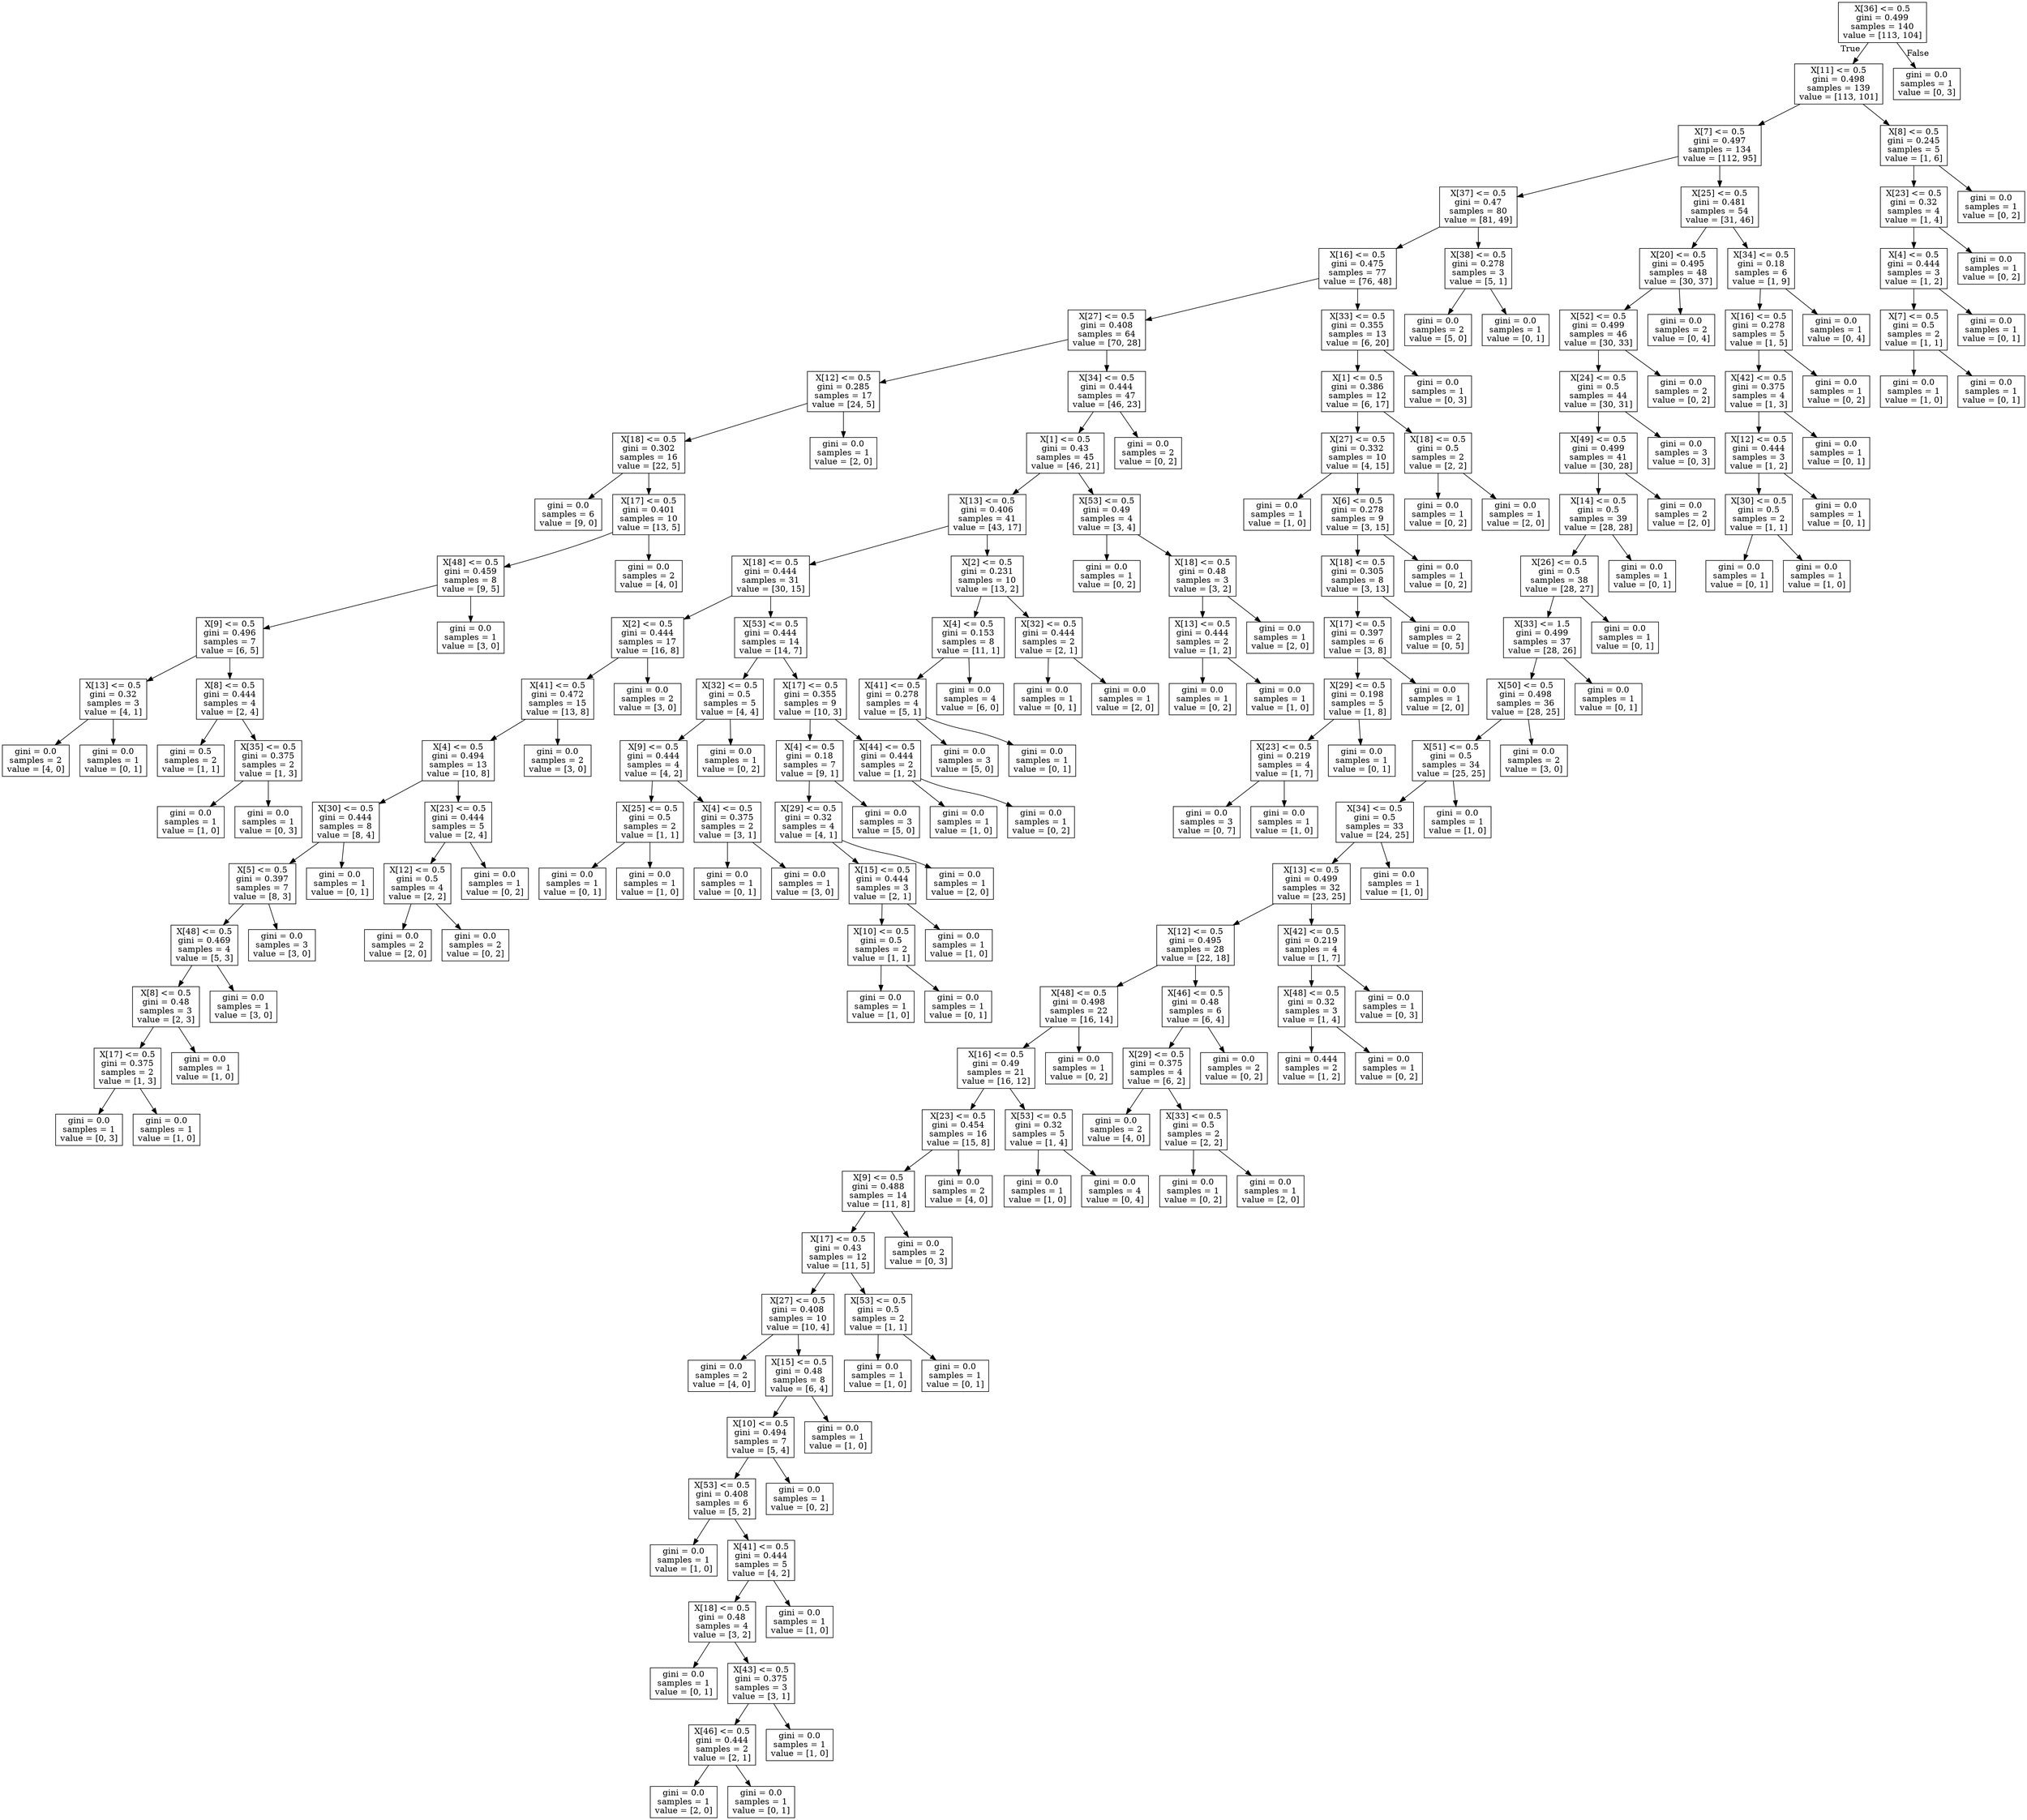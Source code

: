 digraph Tree {
node [shape=box] ;
0 [label="X[36] <= 0.5\ngini = 0.499\nsamples = 140\nvalue = [113, 104]"] ;
1 [label="X[11] <= 0.5\ngini = 0.498\nsamples = 139\nvalue = [113, 101]"] ;
0 -> 1 [labeldistance=2.5, labelangle=45, headlabel="True"] ;
2 [label="X[7] <= 0.5\ngini = 0.497\nsamples = 134\nvalue = [112, 95]"] ;
1 -> 2 ;
3 [label="X[37] <= 0.5\ngini = 0.47\nsamples = 80\nvalue = [81, 49]"] ;
2 -> 3 ;
4 [label="X[16] <= 0.5\ngini = 0.475\nsamples = 77\nvalue = [76, 48]"] ;
3 -> 4 ;
5 [label="X[27] <= 0.5\ngini = 0.408\nsamples = 64\nvalue = [70, 28]"] ;
4 -> 5 ;
6 [label="X[12] <= 0.5\ngini = 0.285\nsamples = 17\nvalue = [24, 5]"] ;
5 -> 6 ;
7 [label="X[18] <= 0.5\ngini = 0.302\nsamples = 16\nvalue = [22, 5]"] ;
6 -> 7 ;
8 [label="gini = 0.0\nsamples = 6\nvalue = [9, 0]"] ;
7 -> 8 ;
9 [label="X[17] <= 0.5\ngini = 0.401\nsamples = 10\nvalue = [13, 5]"] ;
7 -> 9 ;
10 [label="X[48] <= 0.5\ngini = 0.459\nsamples = 8\nvalue = [9, 5]"] ;
9 -> 10 ;
11 [label="X[9] <= 0.5\ngini = 0.496\nsamples = 7\nvalue = [6, 5]"] ;
10 -> 11 ;
12 [label="X[13] <= 0.5\ngini = 0.32\nsamples = 3\nvalue = [4, 1]"] ;
11 -> 12 ;
13 [label="gini = 0.0\nsamples = 2\nvalue = [4, 0]"] ;
12 -> 13 ;
14 [label="gini = 0.0\nsamples = 1\nvalue = [0, 1]"] ;
12 -> 14 ;
15 [label="X[8] <= 0.5\ngini = 0.444\nsamples = 4\nvalue = [2, 4]"] ;
11 -> 15 ;
16 [label="gini = 0.5\nsamples = 2\nvalue = [1, 1]"] ;
15 -> 16 ;
17 [label="X[35] <= 0.5\ngini = 0.375\nsamples = 2\nvalue = [1, 3]"] ;
15 -> 17 ;
18 [label="gini = 0.0\nsamples = 1\nvalue = [1, 0]"] ;
17 -> 18 ;
19 [label="gini = 0.0\nsamples = 1\nvalue = [0, 3]"] ;
17 -> 19 ;
20 [label="gini = 0.0\nsamples = 1\nvalue = [3, 0]"] ;
10 -> 20 ;
21 [label="gini = 0.0\nsamples = 2\nvalue = [4, 0]"] ;
9 -> 21 ;
22 [label="gini = 0.0\nsamples = 1\nvalue = [2, 0]"] ;
6 -> 22 ;
23 [label="X[34] <= 0.5\ngini = 0.444\nsamples = 47\nvalue = [46, 23]"] ;
5 -> 23 ;
24 [label="X[1] <= 0.5\ngini = 0.43\nsamples = 45\nvalue = [46, 21]"] ;
23 -> 24 ;
25 [label="X[13] <= 0.5\ngini = 0.406\nsamples = 41\nvalue = [43, 17]"] ;
24 -> 25 ;
26 [label="X[18] <= 0.5\ngini = 0.444\nsamples = 31\nvalue = [30, 15]"] ;
25 -> 26 ;
27 [label="X[2] <= 0.5\ngini = 0.444\nsamples = 17\nvalue = [16, 8]"] ;
26 -> 27 ;
28 [label="X[41] <= 0.5\ngini = 0.472\nsamples = 15\nvalue = [13, 8]"] ;
27 -> 28 ;
29 [label="X[4] <= 0.5\ngini = 0.494\nsamples = 13\nvalue = [10, 8]"] ;
28 -> 29 ;
30 [label="X[30] <= 0.5\ngini = 0.444\nsamples = 8\nvalue = [8, 4]"] ;
29 -> 30 ;
31 [label="X[5] <= 0.5\ngini = 0.397\nsamples = 7\nvalue = [8, 3]"] ;
30 -> 31 ;
32 [label="X[48] <= 0.5\ngini = 0.469\nsamples = 4\nvalue = [5, 3]"] ;
31 -> 32 ;
33 [label="X[8] <= 0.5\ngini = 0.48\nsamples = 3\nvalue = [2, 3]"] ;
32 -> 33 ;
34 [label="X[17] <= 0.5\ngini = 0.375\nsamples = 2\nvalue = [1, 3]"] ;
33 -> 34 ;
35 [label="gini = 0.0\nsamples = 1\nvalue = [0, 3]"] ;
34 -> 35 ;
36 [label="gini = 0.0\nsamples = 1\nvalue = [1, 0]"] ;
34 -> 36 ;
37 [label="gini = 0.0\nsamples = 1\nvalue = [1, 0]"] ;
33 -> 37 ;
38 [label="gini = 0.0\nsamples = 1\nvalue = [3, 0]"] ;
32 -> 38 ;
39 [label="gini = 0.0\nsamples = 3\nvalue = [3, 0]"] ;
31 -> 39 ;
40 [label="gini = 0.0\nsamples = 1\nvalue = [0, 1]"] ;
30 -> 40 ;
41 [label="X[23] <= 0.5\ngini = 0.444\nsamples = 5\nvalue = [2, 4]"] ;
29 -> 41 ;
42 [label="X[12] <= 0.5\ngini = 0.5\nsamples = 4\nvalue = [2, 2]"] ;
41 -> 42 ;
43 [label="gini = 0.0\nsamples = 2\nvalue = [2, 0]"] ;
42 -> 43 ;
44 [label="gini = 0.0\nsamples = 2\nvalue = [0, 2]"] ;
42 -> 44 ;
45 [label="gini = 0.0\nsamples = 1\nvalue = [0, 2]"] ;
41 -> 45 ;
46 [label="gini = 0.0\nsamples = 2\nvalue = [3, 0]"] ;
28 -> 46 ;
47 [label="gini = 0.0\nsamples = 2\nvalue = [3, 0]"] ;
27 -> 47 ;
48 [label="X[53] <= 0.5\ngini = 0.444\nsamples = 14\nvalue = [14, 7]"] ;
26 -> 48 ;
49 [label="X[32] <= 0.5\ngini = 0.5\nsamples = 5\nvalue = [4, 4]"] ;
48 -> 49 ;
50 [label="X[9] <= 0.5\ngini = 0.444\nsamples = 4\nvalue = [4, 2]"] ;
49 -> 50 ;
51 [label="X[25] <= 0.5\ngini = 0.5\nsamples = 2\nvalue = [1, 1]"] ;
50 -> 51 ;
52 [label="gini = 0.0\nsamples = 1\nvalue = [0, 1]"] ;
51 -> 52 ;
53 [label="gini = 0.0\nsamples = 1\nvalue = [1, 0]"] ;
51 -> 53 ;
54 [label="X[4] <= 0.5\ngini = 0.375\nsamples = 2\nvalue = [3, 1]"] ;
50 -> 54 ;
55 [label="gini = 0.0\nsamples = 1\nvalue = [0, 1]"] ;
54 -> 55 ;
56 [label="gini = 0.0\nsamples = 1\nvalue = [3, 0]"] ;
54 -> 56 ;
57 [label="gini = 0.0\nsamples = 1\nvalue = [0, 2]"] ;
49 -> 57 ;
58 [label="X[17] <= 0.5\ngini = 0.355\nsamples = 9\nvalue = [10, 3]"] ;
48 -> 58 ;
59 [label="X[4] <= 0.5\ngini = 0.18\nsamples = 7\nvalue = [9, 1]"] ;
58 -> 59 ;
60 [label="X[29] <= 0.5\ngini = 0.32\nsamples = 4\nvalue = [4, 1]"] ;
59 -> 60 ;
61 [label="X[15] <= 0.5\ngini = 0.444\nsamples = 3\nvalue = [2, 1]"] ;
60 -> 61 ;
62 [label="X[10] <= 0.5\ngini = 0.5\nsamples = 2\nvalue = [1, 1]"] ;
61 -> 62 ;
63 [label="gini = 0.0\nsamples = 1\nvalue = [1, 0]"] ;
62 -> 63 ;
64 [label="gini = 0.0\nsamples = 1\nvalue = [0, 1]"] ;
62 -> 64 ;
65 [label="gini = 0.0\nsamples = 1\nvalue = [1, 0]"] ;
61 -> 65 ;
66 [label="gini = 0.0\nsamples = 1\nvalue = [2, 0]"] ;
60 -> 66 ;
67 [label="gini = 0.0\nsamples = 3\nvalue = [5, 0]"] ;
59 -> 67 ;
68 [label="X[44] <= 0.5\ngini = 0.444\nsamples = 2\nvalue = [1, 2]"] ;
58 -> 68 ;
69 [label="gini = 0.0\nsamples = 1\nvalue = [1, 0]"] ;
68 -> 69 ;
70 [label="gini = 0.0\nsamples = 1\nvalue = [0, 2]"] ;
68 -> 70 ;
71 [label="X[2] <= 0.5\ngini = 0.231\nsamples = 10\nvalue = [13, 2]"] ;
25 -> 71 ;
72 [label="X[4] <= 0.5\ngini = 0.153\nsamples = 8\nvalue = [11, 1]"] ;
71 -> 72 ;
73 [label="X[41] <= 0.5\ngini = 0.278\nsamples = 4\nvalue = [5, 1]"] ;
72 -> 73 ;
74 [label="gini = 0.0\nsamples = 3\nvalue = [5, 0]"] ;
73 -> 74 ;
75 [label="gini = 0.0\nsamples = 1\nvalue = [0, 1]"] ;
73 -> 75 ;
76 [label="gini = 0.0\nsamples = 4\nvalue = [6, 0]"] ;
72 -> 76 ;
77 [label="X[32] <= 0.5\ngini = 0.444\nsamples = 2\nvalue = [2, 1]"] ;
71 -> 77 ;
78 [label="gini = 0.0\nsamples = 1\nvalue = [0, 1]"] ;
77 -> 78 ;
79 [label="gini = 0.0\nsamples = 1\nvalue = [2, 0]"] ;
77 -> 79 ;
80 [label="X[53] <= 0.5\ngini = 0.49\nsamples = 4\nvalue = [3, 4]"] ;
24 -> 80 ;
81 [label="gini = 0.0\nsamples = 1\nvalue = [0, 2]"] ;
80 -> 81 ;
82 [label="X[18] <= 0.5\ngini = 0.48\nsamples = 3\nvalue = [3, 2]"] ;
80 -> 82 ;
83 [label="X[13] <= 0.5\ngini = 0.444\nsamples = 2\nvalue = [1, 2]"] ;
82 -> 83 ;
84 [label="gini = 0.0\nsamples = 1\nvalue = [0, 2]"] ;
83 -> 84 ;
85 [label="gini = 0.0\nsamples = 1\nvalue = [1, 0]"] ;
83 -> 85 ;
86 [label="gini = 0.0\nsamples = 1\nvalue = [2, 0]"] ;
82 -> 86 ;
87 [label="gini = 0.0\nsamples = 2\nvalue = [0, 2]"] ;
23 -> 87 ;
88 [label="X[33] <= 0.5\ngini = 0.355\nsamples = 13\nvalue = [6, 20]"] ;
4 -> 88 ;
89 [label="X[1] <= 0.5\ngini = 0.386\nsamples = 12\nvalue = [6, 17]"] ;
88 -> 89 ;
90 [label="X[27] <= 0.5\ngini = 0.332\nsamples = 10\nvalue = [4, 15]"] ;
89 -> 90 ;
91 [label="gini = 0.0\nsamples = 1\nvalue = [1, 0]"] ;
90 -> 91 ;
92 [label="X[6] <= 0.5\ngini = 0.278\nsamples = 9\nvalue = [3, 15]"] ;
90 -> 92 ;
93 [label="X[18] <= 0.5\ngini = 0.305\nsamples = 8\nvalue = [3, 13]"] ;
92 -> 93 ;
94 [label="X[17] <= 0.5\ngini = 0.397\nsamples = 6\nvalue = [3, 8]"] ;
93 -> 94 ;
95 [label="X[29] <= 0.5\ngini = 0.198\nsamples = 5\nvalue = [1, 8]"] ;
94 -> 95 ;
96 [label="X[23] <= 0.5\ngini = 0.219\nsamples = 4\nvalue = [1, 7]"] ;
95 -> 96 ;
97 [label="gini = 0.0\nsamples = 3\nvalue = [0, 7]"] ;
96 -> 97 ;
98 [label="gini = 0.0\nsamples = 1\nvalue = [1, 0]"] ;
96 -> 98 ;
99 [label="gini = 0.0\nsamples = 1\nvalue = [0, 1]"] ;
95 -> 99 ;
100 [label="gini = 0.0\nsamples = 1\nvalue = [2, 0]"] ;
94 -> 100 ;
101 [label="gini = 0.0\nsamples = 2\nvalue = [0, 5]"] ;
93 -> 101 ;
102 [label="gini = 0.0\nsamples = 1\nvalue = [0, 2]"] ;
92 -> 102 ;
103 [label="X[18] <= 0.5\ngini = 0.5\nsamples = 2\nvalue = [2, 2]"] ;
89 -> 103 ;
104 [label="gini = 0.0\nsamples = 1\nvalue = [0, 2]"] ;
103 -> 104 ;
105 [label="gini = 0.0\nsamples = 1\nvalue = [2, 0]"] ;
103 -> 105 ;
106 [label="gini = 0.0\nsamples = 1\nvalue = [0, 3]"] ;
88 -> 106 ;
107 [label="X[38] <= 0.5\ngini = 0.278\nsamples = 3\nvalue = [5, 1]"] ;
3 -> 107 ;
108 [label="gini = 0.0\nsamples = 2\nvalue = [5, 0]"] ;
107 -> 108 ;
109 [label="gini = 0.0\nsamples = 1\nvalue = [0, 1]"] ;
107 -> 109 ;
110 [label="X[25] <= 0.5\ngini = 0.481\nsamples = 54\nvalue = [31, 46]"] ;
2 -> 110 ;
111 [label="X[20] <= 0.5\ngini = 0.495\nsamples = 48\nvalue = [30, 37]"] ;
110 -> 111 ;
112 [label="X[52] <= 0.5\ngini = 0.499\nsamples = 46\nvalue = [30, 33]"] ;
111 -> 112 ;
113 [label="X[24] <= 0.5\ngini = 0.5\nsamples = 44\nvalue = [30, 31]"] ;
112 -> 113 ;
114 [label="X[49] <= 0.5\ngini = 0.499\nsamples = 41\nvalue = [30, 28]"] ;
113 -> 114 ;
115 [label="X[14] <= 0.5\ngini = 0.5\nsamples = 39\nvalue = [28, 28]"] ;
114 -> 115 ;
116 [label="X[26] <= 0.5\ngini = 0.5\nsamples = 38\nvalue = [28, 27]"] ;
115 -> 116 ;
117 [label="X[33] <= 1.5\ngini = 0.499\nsamples = 37\nvalue = [28, 26]"] ;
116 -> 117 ;
118 [label="X[50] <= 0.5\ngini = 0.498\nsamples = 36\nvalue = [28, 25]"] ;
117 -> 118 ;
119 [label="X[51] <= 0.5\ngini = 0.5\nsamples = 34\nvalue = [25, 25]"] ;
118 -> 119 ;
120 [label="X[34] <= 0.5\ngini = 0.5\nsamples = 33\nvalue = [24, 25]"] ;
119 -> 120 ;
121 [label="X[13] <= 0.5\ngini = 0.499\nsamples = 32\nvalue = [23, 25]"] ;
120 -> 121 ;
122 [label="X[12] <= 0.5\ngini = 0.495\nsamples = 28\nvalue = [22, 18]"] ;
121 -> 122 ;
123 [label="X[48] <= 0.5\ngini = 0.498\nsamples = 22\nvalue = [16, 14]"] ;
122 -> 123 ;
124 [label="X[16] <= 0.5\ngini = 0.49\nsamples = 21\nvalue = [16, 12]"] ;
123 -> 124 ;
125 [label="X[23] <= 0.5\ngini = 0.454\nsamples = 16\nvalue = [15, 8]"] ;
124 -> 125 ;
126 [label="X[9] <= 0.5\ngini = 0.488\nsamples = 14\nvalue = [11, 8]"] ;
125 -> 126 ;
127 [label="X[17] <= 0.5\ngini = 0.43\nsamples = 12\nvalue = [11, 5]"] ;
126 -> 127 ;
128 [label="X[27] <= 0.5\ngini = 0.408\nsamples = 10\nvalue = [10, 4]"] ;
127 -> 128 ;
129 [label="gini = 0.0\nsamples = 2\nvalue = [4, 0]"] ;
128 -> 129 ;
130 [label="X[15] <= 0.5\ngini = 0.48\nsamples = 8\nvalue = [6, 4]"] ;
128 -> 130 ;
131 [label="X[10] <= 0.5\ngini = 0.494\nsamples = 7\nvalue = [5, 4]"] ;
130 -> 131 ;
132 [label="X[53] <= 0.5\ngini = 0.408\nsamples = 6\nvalue = [5, 2]"] ;
131 -> 132 ;
133 [label="gini = 0.0\nsamples = 1\nvalue = [1, 0]"] ;
132 -> 133 ;
134 [label="X[41] <= 0.5\ngini = 0.444\nsamples = 5\nvalue = [4, 2]"] ;
132 -> 134 ;
135 [label="X[18] <= 0.5\ngini = 0.48\nsamples = 4\nvalue = [3, 2]"] ;
134 -> 135 ;
136 [label="gini = 0.0\nsamples = 1\nvalue = [0, 1]"] ;
135 -> 136 ;
137 [label="X[43] <= 0.5\ngini = 0.375\nsamples = 3\nvalue = [3, 1]"] ;
135 -> 137 ;
138 [label="X[46] <= 0.5\ngini = 0.444\nsamples = 2\nvalue = [2, 1]"] ;
137 -> 138 ;
139 [label="gini = 0.0\nsamples = 1\nvalue = [2, 0]"] ;
138 -> 139 ;
140 [label="gini = 0.0\nsamples = 1\nvalue = [0, 1]"] ;
138 -> 140 ;
141 [label="gini = 0.0\nsamples = 1\nvalue = [1, 0]"] ;
137 -> 141 ;
142 [label="gini = 0.0\nsamples = 1\nvalue = [1, 0]"] ;
134 -> 142 ;
143 [label="gini = 0.0\nsamples = 1\nvalue = [0, 2]"] ;
131 -> 143 ;
144 [label="gini = 0.0\nsamples = 1\nvalue = [1, 0]"] ;
130 -> 144 ;
145 [label="X[53] <= 0.5\ngini = 0.5\nsamples = 2\nvalue = [1, 1]"] ;
127 -> 145 ;
146 [label="gini = 0.0\nsamples = 1\nvalue = [1, 0]"] ;
145 -> 146 ;
147 [label="gini = 0.0\nsamples = 1\nvalue = [0, 1]"] ;
145 -> 147 ;
148 [label="gini = 0.0\nsamples = 2\nvalue = [0, 3]"] ;
126 -> 148 ;
149 [label="gini = 0.0\nsamples = 2\nvalue = [4, 0]"] ;
125 -> 149 ;
150 [label="X[53] <= 0.5\ngini = 0.32\nsamples = 5\nvalue = [1, 4]"] ;
124 -> 150 ;
151 [label="gini = 0.0\nsamples = 1\nvalue = [1, 0]"] ;
150 -> 151 ;
152 [label="gini = 0.0\nsamples = 4\nvalue = [0, 4]"] ;
150 -> 152 ;
153 [label="gini = 0.0\nsamples = 1\nvalue = [0, 2]"] ;
123 -> 153 ;
154 [label="X[46] <= 0.5\ngini = 0.48\nsamples = 6\nvalue = [6, 4]"] ;
122 -> 154 ;
155 [label="X[29] <= 0.5\ngini = 0.375\nsamples = 4\nvalue = [6, 2]"] ;
154 -> 155 ;
156 [label="gini = 0.0\nsamples = 2\nvalue = [4, 0]"] ;
155 -> 156 ;
157 [label="X[33] <= 0.5\ngini = 0.5\nsamples = 2\nvalue = [2, 2]"] ;
155 -> 157 ;
158 [label="gini = 0.0\nsamples = 1\nvalue = [0, 2]"] ;
157 -> 158 ;
159 [label="gini = 0.0\nsamples = 1\nvalue = [2, 0]"] ;
157 -> 159 ;
160 [label="gini = 0.0\nsamples = 2\nvalue = [0, 2]"] ;
154 -> 160 ;
161 [label="X[42] <= 0.5\ngini = 0.219\nsamples = 4\nvalue = [1, 7]"] ;
121 -> 161 ;
162 [label="X[48] <= 0.5\ngini = 0.32\nsamples = 3\nvalue = [1, 4]"] ;
161 -> 162 ;
163 [label="gini = 0.444\nsamples = 2\nvalue = [1, 2]"] ;
162 -> 163 ;
164 [label="gini = 0.0\nsamples = 1\nvalue = [0, 2]"] ;
162 -> 164 ;
165 [label="gini = 0.0\nsamples = 1\nvalue = [0, 3]"] ;
161 -> 165 ;
166 [label="gini = 0.0\nsamples = 1\nvalue = [1, 0]"] ;
120 -> 166 ;
167 [label="gini = 0.0\nsamples = 1\nvalue = [1, 0]"] ;
119 -> 167 ;
168 [label="gini = 0.0\nsamples = 2\nvalue = [3, 0]"] ;
118 -> 168 ;
169 [label="gini = 0.0\nsamples = 1\nvalue = [0, 1]"] ;
117 -> 169 ;
170 [label="gini = 0.0\nsamples = 1\nvalue = [0, 1]"] ;
116 -> 170 ;
171 [label="gini = 0.0\nsamples = 1\nvalue = [0, 1]"] ;
115 -> 171 ;
172 [label="gini = 0.0\nsamples = 2\nvalue = [2, 0]"] ;
114 -> 172 ;
173 [label="gini = 0.0\nsamples = 3\nvalue = [0, 3]"] ;
113 -> 173 ;
174 [label="gini = 0.0\nsamples = 2\nvalue = [0, 2]"] ;
112 -> 174 ;
175 [label="gini = 0.0\nsamples = 2\nvalue = [0, 4]"] ;
111 -> 175 ;
176 [label="X[34] <= 0.5\ngini = 0.18\nsamples = 6\nvalue = [1, 9]"] ;
110 -> 176 ;
177 [label="X[16] <= 0.5\ngini = 0.278\nsamples = 5\nvalue = [1, 5]"] ;
176 -> 177 ;
178 [label="X[42] <= 0.5\ngini = 0.375\nsamples = 4\nvalue = [1, 3]"] ;
177 -> 178 ;
179 [label="X[12] <= 0.5\ngini = 0.444\nsamples = 3\nvalue = [1, 2]"] ;
178 -> 179 ;
180 [label="X[30] <= 0.5\ngini = 0.5\nsamples = 2\nvalue = [1, 1]"] ;
179 -> 180 ;
181 [label="gini = 0.0\nsamples = 1\nvalue = [0, 1]"] ;
180 -> 181 ;
182 [label="gini = 0.0\nsamples = 1\nvalue = [1, 0]"] ;
180 -> 182 ;
183 [label="gini = 0.0\nsamples = 1\nvalue = [0, 1]"] ;
179 -> 183 ;
184 [label="gini = 0.0\nsamples = 1\nvalue = [0, 1]"] ;
178 -> 184 ;
185 [label="gini = 0.0\nsamples = 1\nvalue = [0, 2]"] ;
177 -> 185 ;
186 [label="gini = 0.0\nsamples = 1\nvalue = [0, 4]"] ;
176 -> 186 ;
187 [label="X[8] <= 0.5\ngini = 0.245\nsamples = 5\nvalue = [1, 6]"] ;
1 -> 187 ;
188 [label="X[23] <= 0.5\ngini = 0.32\nsamples = 4\nvalue = [1, 4]"] ;
187 -> 188 ;
189 [label="X[4] <= 0.5\ngini = 0.444\nsamples = 3\nvalue = [1, 2]"] ;
188 -> 189 ;
190 [label="X[7] <= 0.5\ngini = 0.5\nsamples = 2\nvalue = [1, 1]"] ;
189 -> 190 ;
191 [label="gini = 0.0\nsamples = 1\nvalue = [1, 0]"] ;
190 -> 191 ;
192 [label="gini = 0.0\nsamples = 1\nvalue = [0, 1]"] ;
190 -> 192 ;
193 [label="gini = 0.0\nsamples = 1\nvalue = [0, 1]"] ;
189 -> 193 ;
194 [label="gini = 0.0\nsamples = 1\nvalue = [0, 2]"] ;
188 -> 194 ;
195 [label="gini = 0.0\nsamples = 1\nvalue = [0, 2]"] ;
187 -> 195 ;
196 [label="gini = 0.0\nsamples = 1\nvalue = [0, 3]"] ;
0 -> 196 [labeldistance=2.5, labelangle=-45, headlabel="False"] ;
}